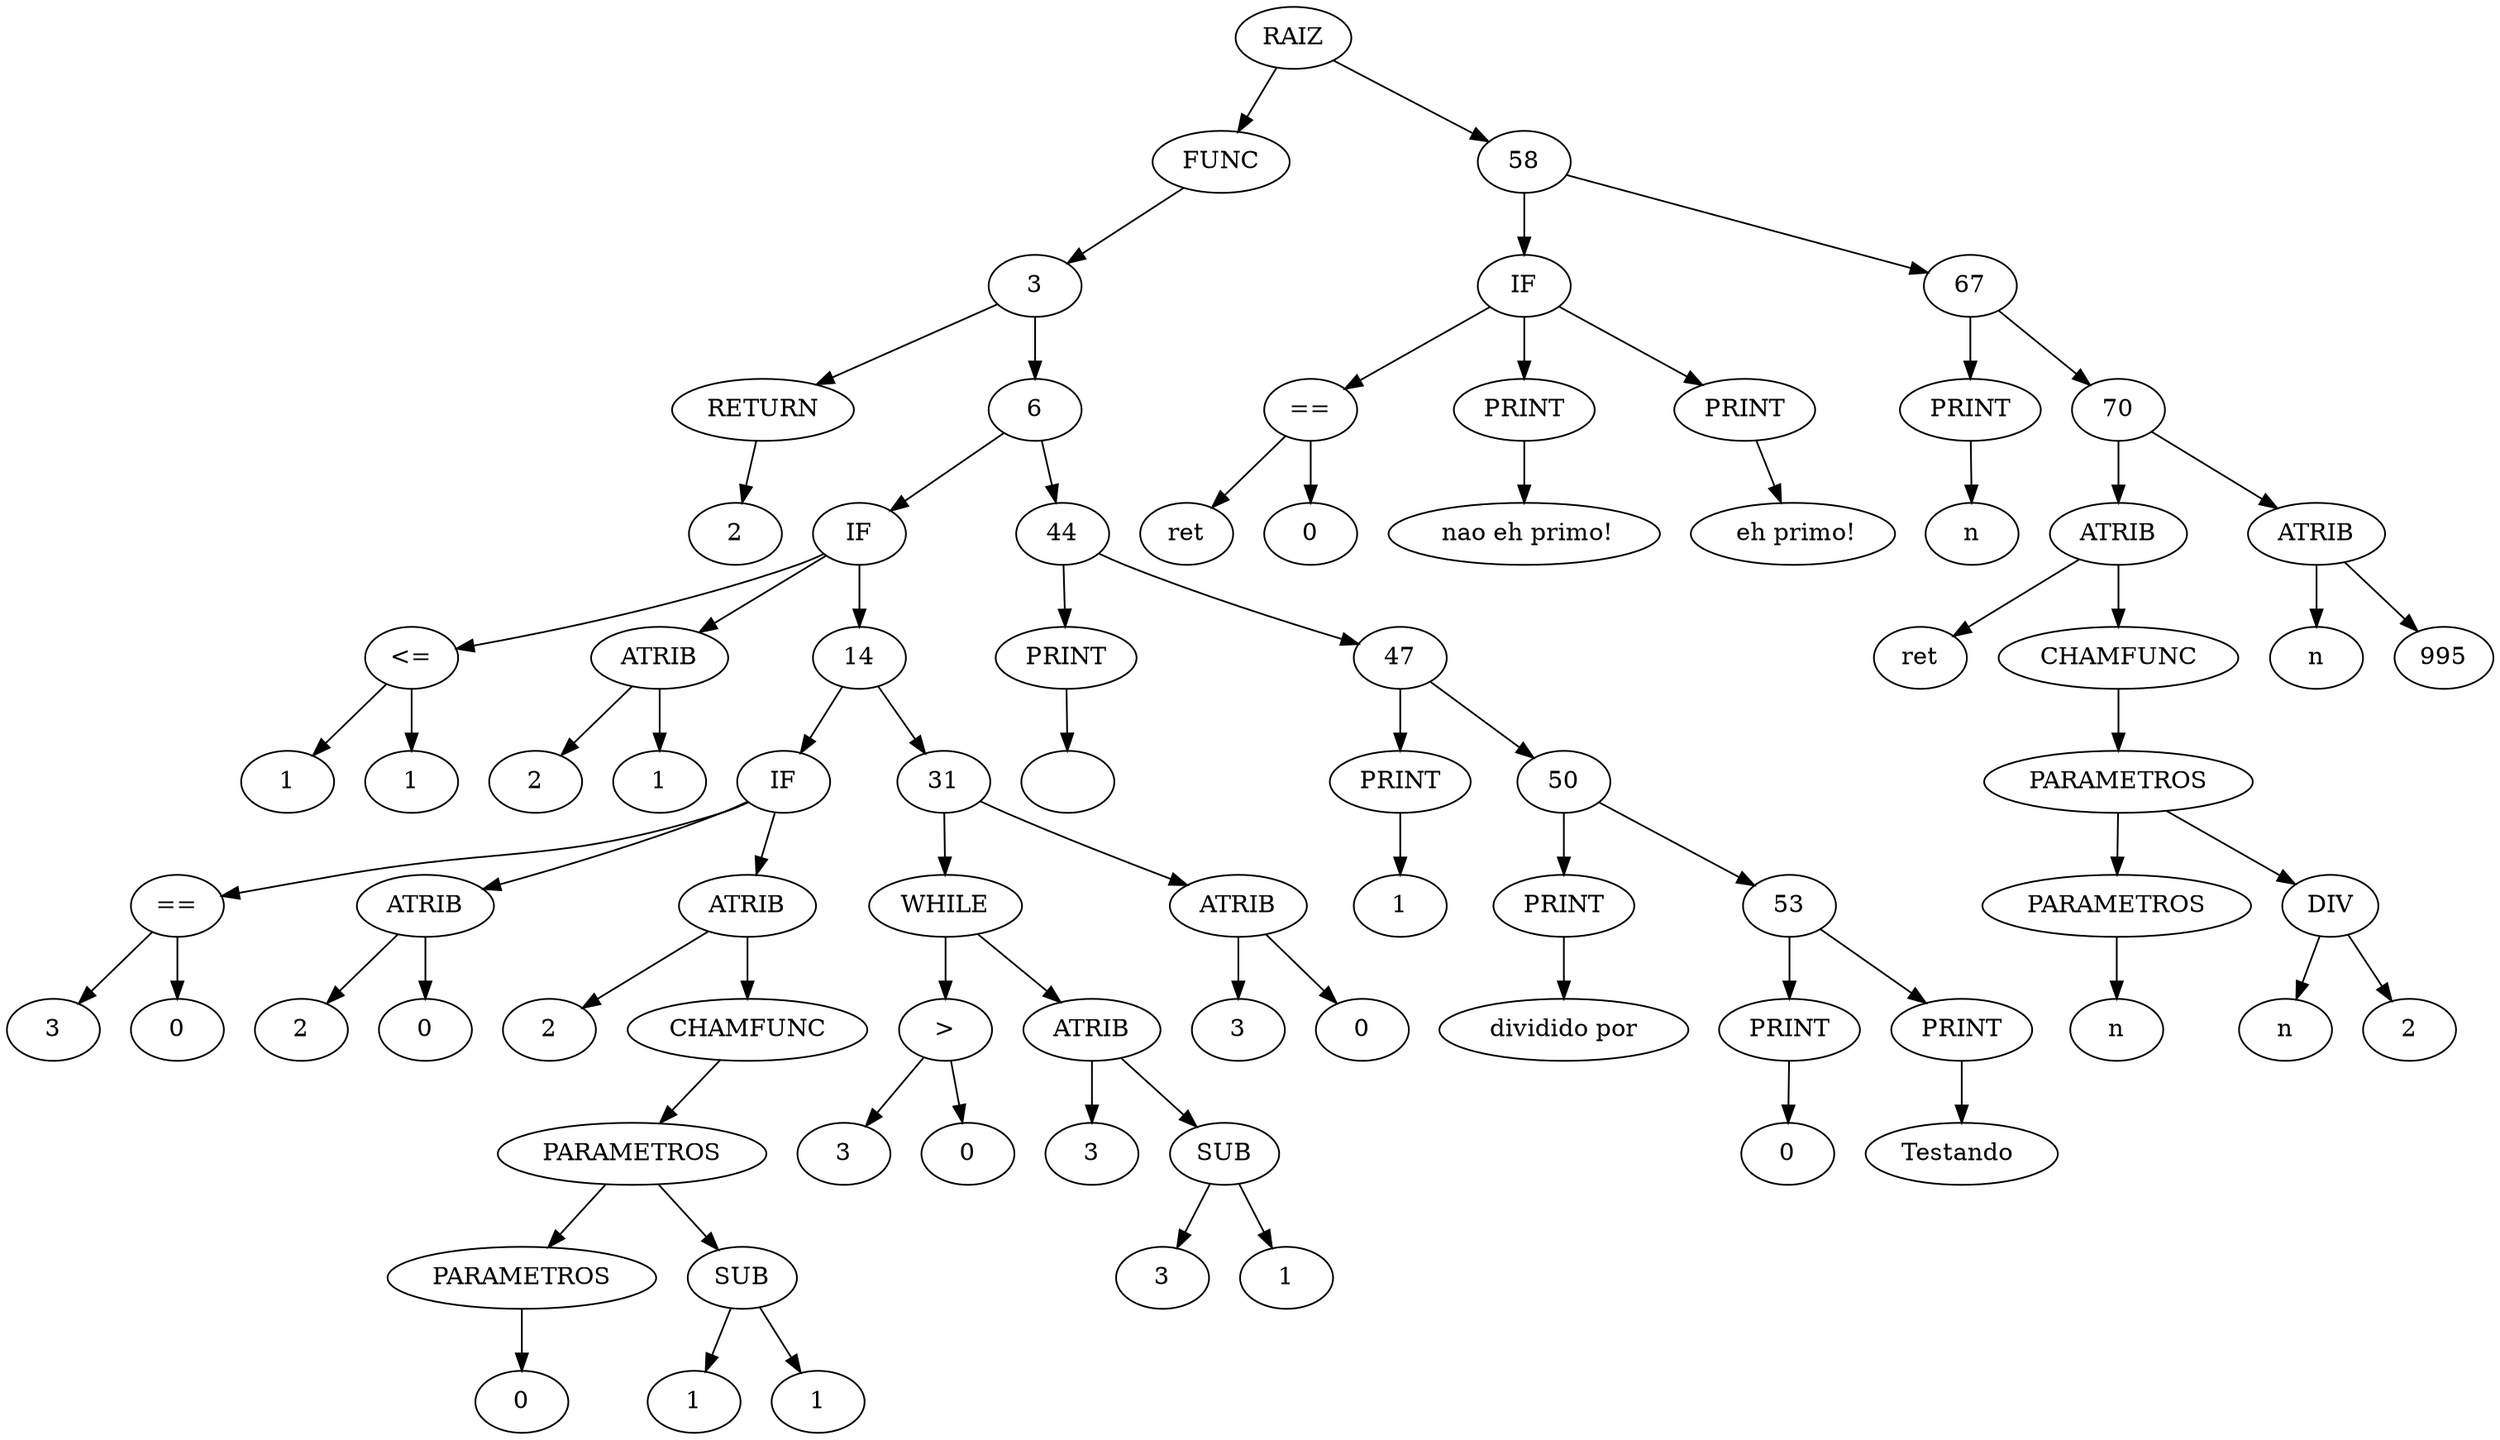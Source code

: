 digraph G {
	1 [label = "RAIZ"];
	2 [label = "FUNC"];
	4 [label = "RETURN"];
	5 [label = "2"];
	7 [label = "IF"];
	8 [label = "<="];
	9 [label = "1"];
	10 [label = "1"];
	11 [label = "ATRIB"];
	12 [label = "2"];
	13 [label = "1"];
	15 [label = "IF"];
	16 [label = "=="];
	17 [label = "3"];
	18 [label = "0"];
	19 [label = "ATRIB"];
	20 [label = "2"];
	21 [label = "0"];
	22 [label = "ATRIB"];
	23 [label = "2"];
	24 [label = "CHAMFUNC"];
	25 [label = "PARAMETROS"];
	26 [label = "PARAMETROS"];
	27 [label = "0"];
	28 [label = "SUB"];
	29 [label = "1"];
	30 [label = "1"];
	32 [label = "WHILE"];
	33 [label = ">"];
	34 [label = "3"];
	35 [label = "0"];
	36 [label = "ATRIB"];
	37 [label = "3"];
	38 [label = "SUB"];
	39 [label = "3"];
	40 [label = "1"];
	41 [label = "ATRIB"];
	42 [label = "3"];
	43 [label = "0"];
	45 [label = "PRINT"];
	46 [label = "\n"];
	48 [label = "PRINT"];
	49 [label = "1"];
	51 [label = "PRINT"];
	52 [label = " dividido por "];
	54 [label = "PRINT"];
	55 [label = "0"];
	56 [label = "PRINT"];
	57 [label = "Testando "];
	59 [label = "IF"];
	60 [label = "=="];
	61 [label = "ret"];
	62 [label = "0"];
	63 [label = "PRINT"];
	64 [label = " nao eh primo!\n"];
	65 [label = "PRINT"];
	66 [label = " eh primo!\n"];
	68 [label = "PRINT"];
	69 [label = "n"];
	71 [label = "ATRIB"];
	72 [label = "ret"];
	73 [label = "CHAMFUNC"];
	74 [label = "PARAMETROS"];
	75 [label = "PARAMETROS"];
	76 [label = "n"];
	77 [label = "DIV"];
	78 [label = "n"];
	79 [label = "2"];
	80 [label = "ATRIB"];
	81 [label = "n"];
	82 [label = "995"];
	1 -> 2;
	2 -> 3;
	3 -> 4;
	4 -> 5;
	3 -> 6;
	6 -> 7;
	7 -> 8;
	8 -> 9;
	8 -> 10;
	7 -> 11;
	11 -> 12;
	11 -> 13;
	7 -> 14;
	14 -> 15;
	15 -> 16;
	16 -> 17;
	16 -> 18;
	15 -> 19;
	19 -> 20;
	19 -> 21;
	15 -> 22;
	22 -> 23;
	22 -> 24;
	24 -> 25;
	25 -> 26;
	26 -> 27;
	25 -> 28;
	28 -> 29;
	28 -> 30;
	14 -> 31;
	31 -> 32;
	32 -> 33;
	33 -> 34;
	33 -> 35;
	32 -> 36;
	36 -> 37;
	36 -> 38;
	38 -> 39;
	38 -> 40;
	31 -> 41;
	41 -> 42;
	41 -> 43;
	6 -> 44;
	44 -> 45;
	45 -> 46;
	44 -> 47;
	47 -> 48;
	48 -> 49;
	47 -> 50;
	50 -> 51;
	51 -> 52;
	50 -> 53;
	53 -> 54;
	54 -> 55;
	53 -> 56;
	56 -> 57;
	1 -> 58;
	58 -> 59;
	59 -> 60;
	60 -> 61;
	60 -> 62;
	59 -> 63;
	63 -> 64;
	59 -> 65;
	65 -> 66;
	58 -> 67;
	67 -> 68;
	68 -> 69;
	67 -> 70;
	70 -> 71;
	71 -> 72;
	71 -> 73;
	73 -> 74;
	74 -> 75;
	75 -> 76;
	74 -> 77;
	77 -> 78;
	77 -> 79;
	70 -> 80;
	80 -> 81;
	80 -> 82;
}
